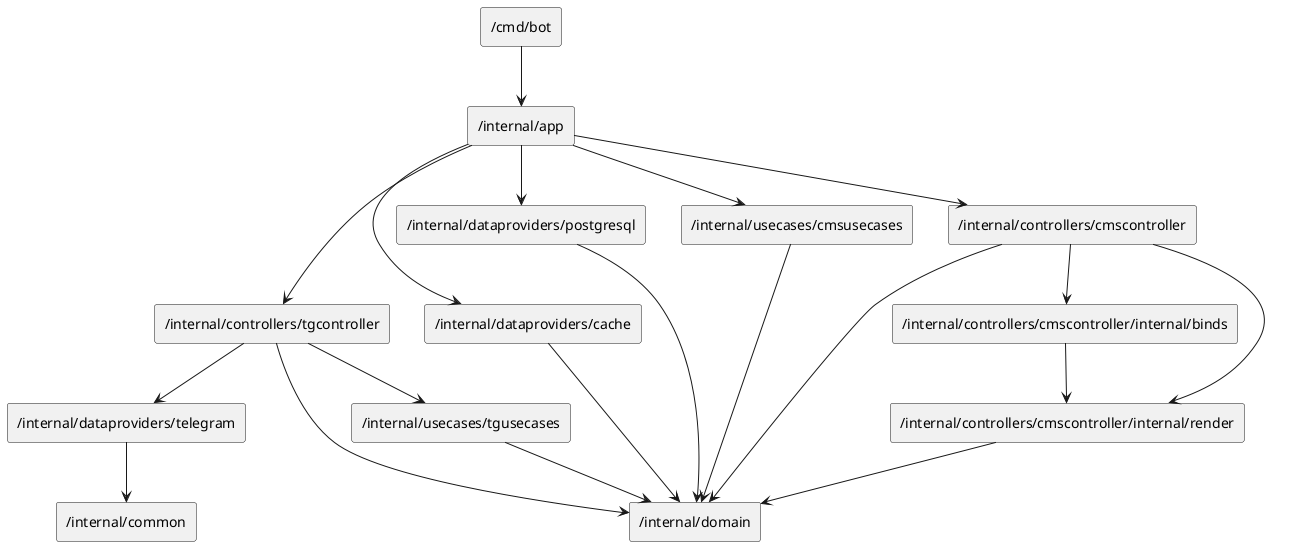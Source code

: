 @startuml "goarchlint"
skinparam componentStyle rectangle
[/cmd/bot] --> [/internal/app]
[/internal/app] --> [/internal/controllers/cmscontroller]
[/internal/app] --> [/internal/controllers/tgcontroller]
[/internal/app] --> [/internal/dataproviders/cache]
[/internal/app] --> [/internal/dataproviders/postgresql]
[/internal/app] --> [/internal/usecases/cmsusecases]
[/internal/controllers/cmscontroller] --> [/internal/controllers/cmscontroller/internal/binds]
[/internal/controllers/cmscontroller] --> [/internal/controllers/cmscontroller/internal/render]
[/internal/controllers/cmscontroller] --> [/internal/domain]
[/internal/controllers/cmscontroller/internal/binds] --> [/internal/controllers/cmscontroller/internal/render]
[/internal/controllers/cmscontroller/internal/render] --> [/internal/domain]
[/internal/controllers/tgcontroller] --> [/internal/dataproviders/telegram]
[/internal/controllers/tgcontroller] --> [/internal/domain]
[/internal/controllers/tgcontroller] --> [/internal/usecases/tgusecases]
[/internal/dataproviders/cache] --> [/internal/domain]
[/internal/dataproviders/postgresql] --> [/internal/domain]
[/internal/dataproviders/telegram] --> [/internal/common]
[/internal/usecases/cmsusecases] --> [/internal/domain]
[/internal/usecases/tgusecases] --> [/internal/domain]
@enduml